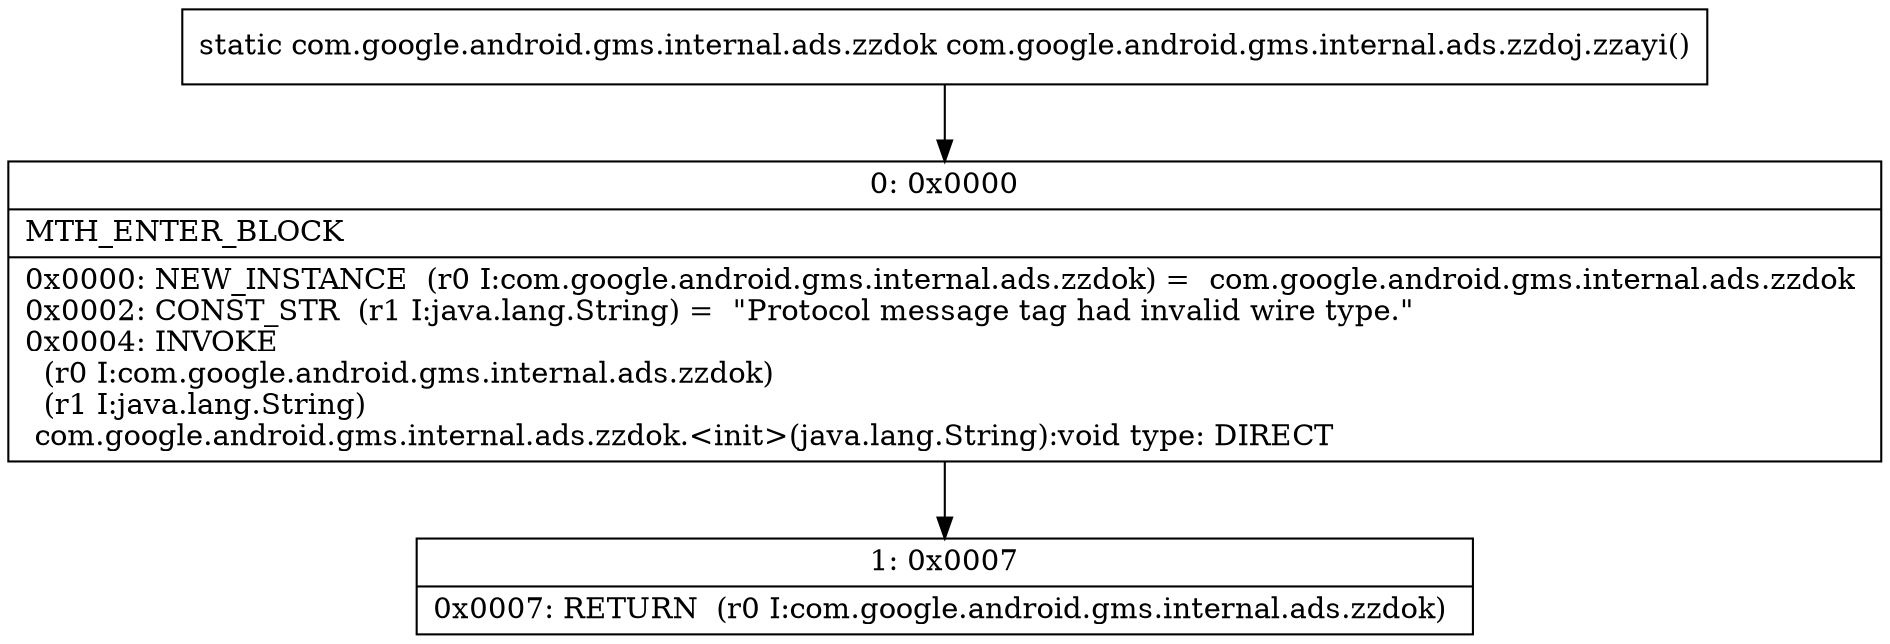digraph "CFG forcom.google.android.gms.internal.ads.zzdoj.zzayi()Lcom\/google\/android\/gms\/internal\/ads\/zzdok;" {
Node_0 [shape=record,label="{0\:\ 0x0000|MTH_ENTER_BLOCK\l|0x0000: NEW_INSTANCE  (r0 I:com.google.android.gms.internal.ads.zzdok) =  com.google.android.gms.internal.ads.zzdok \l0x0002: CONST_STR  (r1 I:java.lang.String) =  \"Protocol message tag had invalid wire type.\" \l0x0004: INVOKE  \l  (r0 I:com.google.android.gms.internal.ads.zzdok)\l  (r1 I:java.lang.String)\l com.google.android.gms.internal.ads.zzdok.\<init\>(java.lang.String):void type: DIRECT \l}"];
Node_1 [shape=record,label="{1\:\ 0x0007|0x0007: RETURN  (r0 I:com.google.android.gms.internal.ads.zzdok) \l}"];
MethodNode[shape=record,label="{static com.google.android.gms.internal.ads.zzdok com.google.android.gms.internal.ads.zzdoj.zzayi() }"];
MethodNode -> Node_0;
Node_0 -> Node_1;
}

